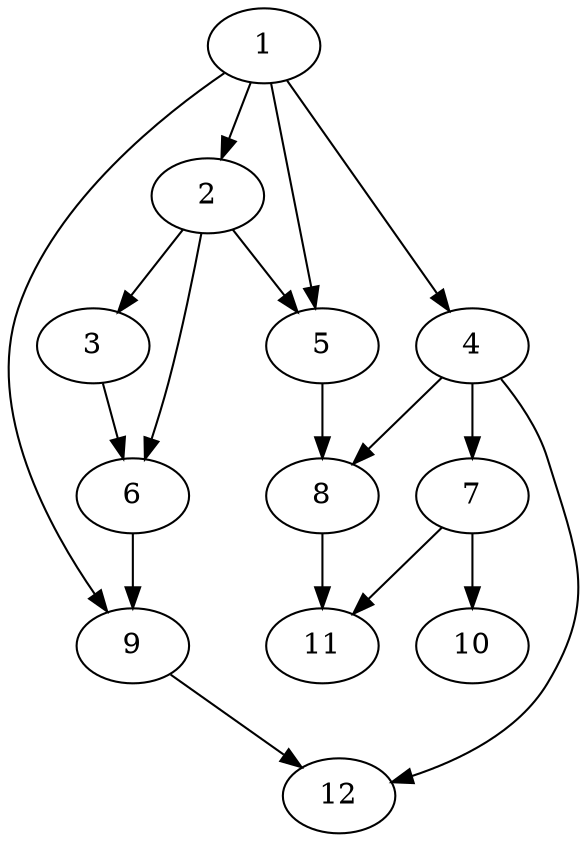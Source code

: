 digraph G {
  center = 1;
  size = "10, 10";
  splines = true;
  sep = 1;
 1 [pos = "100.000000,1800.000000", label = "1", style = "solid", pin = true];
 2 [pos = "100.000000,1650.000000", label = "2", style = "solid", pin = true];
 3 [pos = "100.000000,1500.000000", label = "3", style = "solid", pin = true];
 4 [pos = "300.000000,1800.000000", label = "4", style = "solid", pin = true];
 5 [pos = "300.000000,1650.000000", label = "5", style = "solid", pin = true];
 6 [pos = "300.000000,1500.000000", label = "6", style = "solid", pin = true];
 7 [pos = "500.000000,1800.000000", label = "7", style = "solid", pin = true];
 8 [pos = "500.000000,1650.000000", label = "8", style = "solid", pin = true];
 9 [pos = "500.000000,1500.000000", label = "9", style = "solid", pin = true];
 10 [pos = "700.000000,1800.000000", label = "10", style = "solid", pin = true];
 11 [pos = "700.000000,1650.000000", label = "11", style = "solid", pin = true];
 12 [pos = "700.000000,1500.000000", label = "12", style = "solid", pin = true];
  1 -> 2 [style = solid, color = black, arrowtail = normal, arrowhead = normal];
  2 -> 3 [style = solid, color = black, arrowtail = normal, arrowhead = normal];
  1 -> 4 [style = solid, color = black, arrowtail = odot, arrowhead = normal];
  1 -> 5 [style = solid, color = black, arrowtail = none, arrowhead = normal];
  2 -> 5 [style = solid, color = black, arrowtail = none, arrowhead = normal];
  2 -> 6 [style = solid, color = black, arrowtail = none, arrowhead = normal];
  3 -> 6 [style = solid, color = black, arrowtail = none, arrowhead = normal];
  4 -> 7 [style = solid, color = black, arrowtail = odot, arrowhead = normal];
  4 -> 8 [style = solid, color = black, arrowtail = none, arrowhead = normal];
  5 -> 8 [style = solid, color = black, arrowtail = none, arrowhead = normal];
  1 -> 9 [style = solid, color = black, arrowtail = none, arrowhead = normal];
  6 -> 9 [style = solid, color = black, arrowtail = none, arrowhead = normal];
  7 -> 10 [style = solid, color = black, arrowtail = odot, arrowhead = normal];
  7 -> 11 [style = solid, color = black, arrowtail = none, arrowhead = normal];
  8 -> 11 [style = solid, color = black, arrowtail = none, arrowhead = normal];
  4 -> 12 [style = solid, color = black, arrowtail = none, arrowhead = normal];
  9 -> 12 [style = solid, color = black, arrowtail = none, arrowhead = normal];
}

